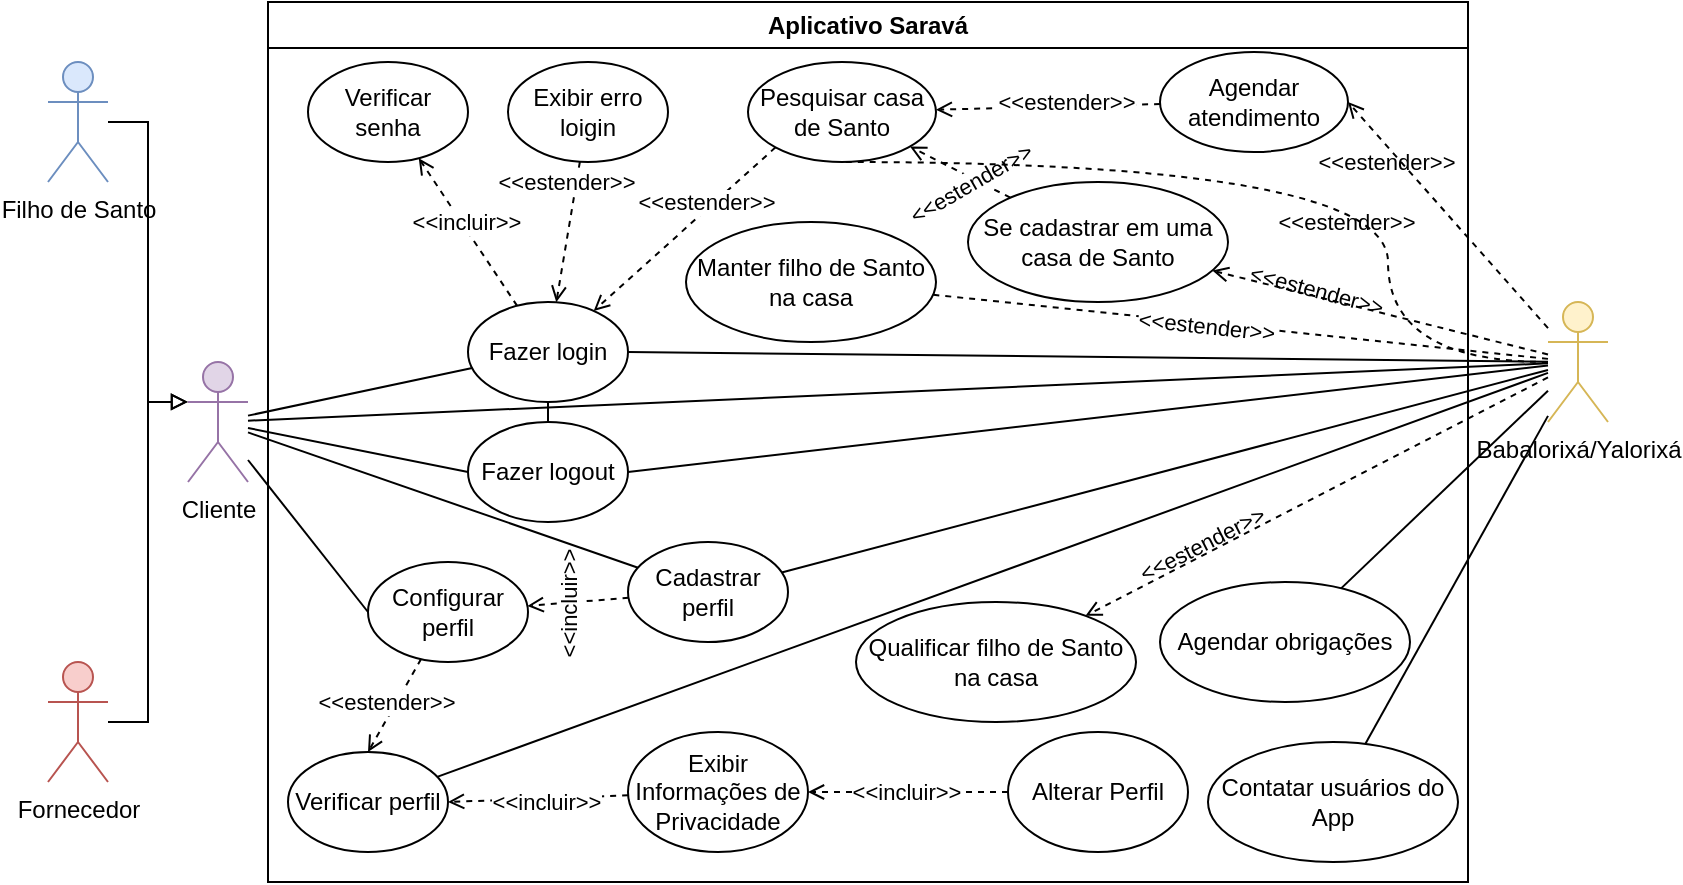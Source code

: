 <mxfile version="21.2.3" type="github">
  <diagram name="Página-1" id="OhmNyan8lqFhYJJfdhWz">
    <mxGraphModel dx="1654" dy="465" grid="1" gridSize="10" guides="1" tooltips="1" connect="1" arrows="1" fold="1" page="1" pageScale="1" pageWidth="827" pageHeight="1169" math="0" shadow="0">
      <root>
        <mxCell id="0" />
        <mxCell id="1" parent="0" />
        <mxCell id="kekUIf39OU5UKxyD_4K4-1" value="Aplicativo Saravá" style="swimlane;whiteSpace=wrap;html=1;" vertex="1" parent="1">
          <mxGeometry x="120" y="90" width="600" height="440" as="geometry" />
        </mxCell>
        <mxCell id="kekUIf39OU5UKxyD_4K4-41" style="rounded=0;orthogonalLoop=1;jettySize=auto;html=1;dashed=1;endArrow=open;endFill=0;" edge="1" parent="kekUIf39OU5UKxyD_4K4-1" source="kekUIf39OU5UKxyD_4K4-5" target="kekUIf39OU5UKxyD_4K4-40">
          <mxGeometry relative="1" as="geometry" />
        </mxCell>
        <mxCell id="kekUIf39OU5UKxyD_4K4-67" style="rounded=0;orthogonalLoop=1;jettySize=auto;html=1;endArrow=open;endFill=0;dashed=1;exitX=0;exitY=1;exitDx=0;exitDy=0;" edge="1" parent="kekUIf39OU5UKxyD_4K4-1" source="kekUIf39OU5UKxyD_4K4-66" target="kekUIf39OU5UKxyD_4K4-5">
          <mxGeometry relative="1" as="geometry">
            <mxPoint x="230" y="140" as="targetPoint" />
          </mxGeometry>
        </mxCell>
        <mxCell id="kekUIf39OU5UKxyD_4K4-5" value="Fazer login" style="ellipse;whiteSpace=wrap;html=1;" vertex="1" parent="kekUIf39OU5UKxyD_4K4-1">
          <mxGeometry x="100" y="150" width="80" height="50" as="geometry" />
        </mxCell>
        <mxCell id="kekUIf39OU5UKxyD_4K4-25" style="rounded=0;orthogonalLoop=1;jettySize=auto;html=1;endArrow=none;endFill=0;" edge="1" parent="kekUIf39OU5UKxyD_4K4-1" source="kekUIf39OU5UKxyD_4K4-23" target="kekUIf39OU5UKxyD_4K4-5">
          <mxGeometry relative="1" as="geometry" />
        </mxCell>
        <mxCell id="kekUIf39OU5UKxyD_4K4-23" value="Fazer logout" style="ellipse;whiteSpace=wrap;html=1;" vertex="1" parent="kekUIf39OU5UKxyD_4K4-1">
          <mxGeometry x="100" y="210" width="80" height="50" as="geometry" />
        </mxCell>
        <mxCell id="kekUIf39OU5UKxyD_4K4-40" value="Verificar senha" style="ellipse;whiteSpace=wrap;html=1;" vertex="1" parent="kekUIf39OU5UKxyD_4K4-1">
          <mxGeometry x="20" y="30" width="80" height="50" as="geometry" />
        </mxCell>
        <mxCell id="kekUIf39OU5UKxyD_4K4-44" style="rounded=0;orthogonalLoop=1;jettySize=auto;html=1;dashed=1;endArrow=open;endFill=0;" edge="1" parent="kekUIf39OU5UKxyD_4K4-1" source="kekUIf39OU5UKxyD_4K4-43" target="kekUIf39OU5UKxyD_4K4-5">
          <mxGeometry relative="1" as="geometry" />
        </mxCell>
        <mxCell id="kekUIf39OU5UKxyD_4K4-43" value="Exibir erro loigin" style="ellipse;whiteSpace=wrap;html=1;" vertex="1" parent="kekUIf39OU5UKxyD_4K4-1">
          <mxGeometry x="120" y="30" width="80" height="50" as="geometry" />
        </mxCell>
        <mxCell id="kekUIf39OU5UKxyD_4K4-45" value="&amp;lt;&amp;lt;estender&amp;gt;&amp;gt;" style="edgeLabel;html=1;align=center;verticalAlign=middle;resizable=0;points=[];" vertex="1" connectable="0" parent="kekUIf39OU5UKxyD_4K4-1">
          <mxGeometry x="130.002" y="90.004" as="geometry">
            <mxPoint x="19" as="offset" />
          </mxGeometry>
        </mxCell>
        <mxCell id="kekUIf39OU5UKxyD_4K4-56" value="Configurar perfil" style="ellipse;whiteSpace=wrap;html=1;perimeterSpacing=0;shadow=0;" vertex="1" parent="kekUIf39OU5UKxyD_4K4-1">
          <mxGeometry x="50" y="280" width="80" height="50" as="geometry" />
        </mxCell>
        <mxCell id="kekUIf39OU5UKxyD_4K4-59" value="Verificar perfil" style="ellipse;whiteSpace=wrap;html=1;perimeterSpacing=0;shadow=0;" vertex="1" parent="kekUIf39OU5UKxyD_4K4-1">
          <mxGeometry x="10" y="375" width="80" height="50" as="geometry" />
        </mxCell>
        <mxCell id="kekUIf39OU5UKxyD_4K4-63" style="rounded=0;orthogonalLoop=1;jettySize=auto;html=1;entryX=1;entryY=0.5;entryDx=0;entryDy=0;dashed=1;endArrow=open;endFill=0;" edge="1" parent="kekUIf39OU5UKxyD_4K4-1" source="kekUIf39OU5UKxyD_4K4-61" target="kekUIf39OU5UKxyD_4K4-59">
          <mxGeometry relative="1" as="geometry" />
        </mxCell>
        <mxCell id="kekUIf39OU5UKxyD_4K4-61" value="Exibir Informações de Privacidade" style="ellipse;whiteSpace=wrap;html=1;perimeterSpacing=0;shadow=0;" vertex="1" parent="kekUIf39OU5UKxyD_4K4-1">
          <mxGeometry x="180" y="365" width="90" height="60" as="geometry" />
        </mxCell>
        <mxCell id="kekUIf39OU5UKxyD_4K4-64" value="&amp;lt;&amp;lt;incluir&amp;gt;&amp;gt;" style="edgeLabel;html=1;align=center;verticalAlign=middle;resizable=0;points=[];rotation=0;" vertex="1" connectable="0" parent="kekUIf39OU5UKxyD_4K4-1">
          <mxGeometry x="80.002" y="110.004" as="geometry">
            <mxPoint x="19" as="offset" />
          </mxGeometry>
        </mxCell>
        <mxCell id="kekUIf39OU5UKxyD_4K4-65" value="&amp;lt;&amp;lt;incluir&amp;gt;&amp;gt;" style="edgeLabel;html=1;align=center;verticalAlign=middle;resizable=0;points=[];rotation=0;" vertex="1" connectable="0" parent="kekUIf39OU5UKxyD_4K4-1">
          <mxGeometry x="120.002" y="400.004" as="geometry">
            <mxPoint x="19" as="offset" />
          </mxGeometry>
        </mxCell>
        <mxCell id="kekUIf39OU5UKxyD_4K4-66" value="Pesquisar casa de Santo" style="ellipse;whiteSpace=wrap;html=1;" vertex="1" parent="kekUIf39OU5UKxyD_4K4-1">
          <mxGeometry x="240" y="30" width="94" height="50" as="geometry" />
        </mxCell>
        <mxCell id="kekUIf39OU5UKxyD_4K4-68" value="&amp;lt;&amp;lt;estender&amp;gt;&amp;gt;" style="edgeLabel;html=1;align=center;verticalAlign=middle;resizable=0;points=[];" vertex="1" connectable="0" parent="kekUIf39OU5UKxyD_4K4-1">
          <mxGeometry x="200.002" y="100.004" as="geometry">
            <mxPoint x="19" as="offset" />
          </mxGeometry>
        </mxCell>
        <mxCell id="kekUIf39OU5UKxyD_4K4-69" value="Se cadastrar em uma casa de Santo" style="ellipse;whiteSpace=wrap;html=1;" vertex="1" parent="kekUIf39OU5UKxyD_4K4-1">
          <mxGeometry x="350" y="90" width="130" height="60" as="geometry" />
        </mxCell>
        <mxCell id="kekUIf39OU5UKxyD_4K4-70" style="rounded=0;orthogonalLoop=1;jettySize=auto;html=1;dashed=1;endArrow=open;endFill=0;entryX=0.5;entryY=0;entryDx=0;entryDy=0;" edge="1" parent="kekUIf39OU5UKxyD_4K4-1" source="kekUIf39OU5UKxyD_4K4-56" target="kekUIf39OU5UKxyD_4K4-59">
          <mxGeometry relative="1" as="geometry">
            <mxPoint x="65" y="310" as="sourcePoint" />
            <mxPoint x="64.6" y="345" as="targetPoint" />
          </mxGeometry>
        </mxCell>
        <mxCell id="kekUIf39OU5UKxyD_4K4-90" value="&amp;lt;&amp;lt;estender&amp;gt;&amp;gt;" style="edgeLabel;html=1;align=center;verticalAlign=middle;resizable=0;points=[];" vertex="1" connectable="0" parent="kekUIf39OU5UKxyD_4K4-1">
          <mxGeometry x="40.002" y="350.004" as="geometry">
            <mxPoint x="19" as="offset" />
          </mxGeometry>
        </mxCell>
        <mxCell id="kekUIf39OU5UKxyD_4K4-91" style="rounded=0;orthogonalLoop=1;jettySize=auto;html=1;endArrow=open;endFill=0;dashed=1;" edge="1" parent="kekUIf39OU5UKxyD_4K4-1" source="kekUIf39OU5UKxyD_4K4-69" target="kekUIf39OU5UKxyD_4K4-66">
          <mxGeometry relative="1" as="geometry">
            <mxPoint x="264" y="83" as="sourcePoint" />
            <mxPoint x="159" y="148" as="targetPoint" />
          </mxGeometry>
        </mxCell>
        <mxCell id="kekUIf39OU5UKxyD_4K4-92" value="&amp;lt;&amp;lt;estender&amp;gt;&amp;gt;" style="edgeLabel;html=1;align=center;verticalAlign=middle;resizable=0;points=[];rotation=-30;" vertex="1" connectable="0" parent="kekUIf39OU5UKxyD_4K4-1">
          <mxGeometry x="334.002" y="100.004" as="geometry">
            <mxPoint x="19" as="offset" />
          </mxGeometry>
        </mxCell>
        <mxCell id="kekUIf39OU5UKxyD_4K4-93" value="Manter filho de Santo na casa" style="ellipse;whiteSpace=wrap;html=1;" vertex="1" parent="kekUIf39OU5UKxyD_4K4-1">
          <mxGeometry x="209" y="110" width="125" height="60" as="geometry" />
        </mxCell>
        <mxCell id="kekUIf39OU5UKxyD_4K4-95" value="Cadastrar perfil" style="ellipse;whiteSpace=wrap;html=1;perimeterSpacing=0;shadow=0;" vertex="1" parent="kekUIf39OU5UKxyD_4K4-1">
          <mxGeometry x="180" y="270" width="80" height="50" as="geometry" />
        </mxCell>
        <mxCell id="kekUIf39OU5UKxyD_4K4-98" style="rounded=0;orthogonalLoop=1;jettySize=auto;html=1;dashed=1;endArrow=open;endFill=0;" edge="1" parent="kekUIf39OU5UKxyD_4K4-1" source="kekUIf39OU5UKxyD_4K4-95" target="kekUIf39OU5UKxyD_4K4-56">
          <mxGeometry relative="1" as="geometry">
            <mxPoint x="192" y="314" as="sourcePoint" />
            <mxPoint x="160" y="260" as="targetPoint" />
          </mxGeometry>
        </mxCell>
        <mxCell id="kekUIf39OU5UKxyD_4K4-99" value="&amp;lt;&amp;lt;incluir&amp;gt;&amp;gt;" style="edgeLabel;html=1;align=center;verticalAlign=middle;resizable=0;points=[];rotation=-90;" vertex="1" connectable="0" parent="kekUIf39OU5UKxyD_4K4-1">
          <mxGeometry x="150.002" y="320.004" as="geometry">
            <mxPoint x="19" as="offset" />
          </mxGeometry>
        </mxCell>
        <mxCell id="kekUIf39OU5UKxyD_4K4-102" value="Qualificar filho de Santo na casa" style="ellipse;whiteSpace=wrap;html=1;" vertex="1" parent="kekUIf39OU5UKxyD_4K4-1">
          <mxGeometry x="294" y="300" width="140" height="60" as="geometry" />
        </mxCell>
        <mxCell id="kekUIf39OU5UKxyD_4K4-104" value="&amp;lt;&amp;lt;estender&amp;gt;&amp;gt;" style="edgeLabel;html=1;align=center;verticalAlign=middle;resizable=0;points=[];rotation=333;" vertex="1" connectable="0" parent="kekUIf39OU5UKxyD_4K4-1">
          <mxGeometry x="450.002" y="280.004" as="geometry">
            <mxPoint x="19" as="offset" />
          </mxGeometry>
        </mxCell>
        <mxCell id="kekUIf39OU5UKxyD_4K4-105" value="Agendar obrigações" style="ellipse;whiteSpace=wrap;html=1;" vertex="1" parent="kekUIf39OU5UKxyD_4K4-1">
          <mxGeometry x="446" y="290" width="125" height="60" as="geometry" />
        </mxCell>
        <mxCell id="kekUIf39OU5UKxyD_4K4-106" value="Agendar atendimento" style="ellipse;whiteSpace=wrap;html=1;" vertex="1" parent="kekUIf39OU5UKxyD_4K4-1">
          <mxGeometry x="446" y="25" width="94" height="50" as="geometry" />
        </mxCell>
        <mxCell id="kekUIf39OU5UKxyD_4K4-108" value="&amp;lt;&amp;lt;estender&amp;gt;&amp;gt;" style="edgeLabel;html=1;align=center;verticalAlign=middle;resizable=0;points=[];rotation=0;" vertex="1" connectable="0" parent="kekUIf39OU5UKxyD_4K4-1">
          <mxGeometry x="540.002" y="80.004" as="geometry">
            <mxPoint x="19" as="offset" />
          </mxGeometry>
        </mxCell>
        <mxCell id="kekUIf39OU5UKxyD_4K4-109" style="rounded=0;orthogonalLoop=1;jettySize=auto;html=1;endArrow=open;endFill=0;dashed=1;" edge="1" parent="kekUIf39OU5UKxyD_4K4-1" source="kekUIf39OU5UKxyD_4K4-106" target="kekUIf39OU5UKxyD_4K4-66">
          <mxGeometry relative="1" as="geometry">
            <mxPoint x="420" y="57" as="sourcePoint" />
            <mxPoint x="298" y="20" as="targetPoint" />
          </mxGeometry>
        </mxCell>
        <mxCell id="kekUIf39OU5UKxyD_4K4-110" value="&amp;lt;&amp;lt;estender&amp;gt;&amp;gt;" style="edgeLabel;html=1;align=center;verticalAlign=middle;resizable=0;points=[];rotation=0;" vertex="1" connectable="0" parent="kekUIf39OU5UKxyD_4K4-1">
          <mxGeometry x="380.002" y="50.004" as="geometry">
            <mxPoint x="19" as="offset" />
          </mxGeometry>
        </mxCell>
        <mxCell id="kekUIf39OU5UKxyD_4K4-113" value="&amp;lt;&amp;lt;estender&amp;gt;&amp;gt;" style="edgeLabel;html=1;align=center;verticalAlign=middle;resizable=0;points=[];rotation=15;" vertex="1" connectable="0" parent="kekUIf39OU5UKxyD_4K4-1">
          <mxGeometry x="540.002" y="140.004" as="geometry">
            <mxPoint x="-14.318" y="7.87" as="offset" />
          </mxGeometry>
        </mxCell>
        <mxCell id="kekUIf39OU5UKxyD_4K4-117" value="&amp;lt;&amp;lt;estender&amp;gt;&amp;gt;" style="edgeLabel;html=1;align=center;verticalAlign=middle;resizable=0;points=[];rotation=0;" vertex="1" connectable="0" parent="kekUIf39OU5UKxyD_4K4-1">
          <mxGeometry x="520.002" y="110.004" as="geometry">
            <mxPoint x="19" as="offset" />
          </mxGeometry>
        </mxCell>
        <mxCell id="kekUIf39OU5UKxyD_4K4-118" value="Contatar usuários do App" style="ellipse;whiteSpace=wrap;html=1;" vertex="1" parent="kekUIf39OU5UKxyD_4K4-1">
          <mxGeometry x="470" y="370" width="125" height="60" as="geometry" />
        </mxCell>
        <mxCell id="kekUIf39OU5UKxyD_4K4-121" value="Alterar Perfil" style="ellipse;whiteSpace=wrap;html=1;perimeterSpacing=0;shadow=0;" vertex="1" parent="kekUIf39OU5UKxyD_4K4-1">
          <mxGeometry x="370" y="365" width="90" height="60" as="geometry" />
        </mxCell>
        <mxCell id="kekUIf39OU5UKxyD_4K4-122" style="rounded=0;orthogonalLoop=1;jettySize=auto;html=1;dashed=1;endArrow=open;endFill=0;" edge="1" parent="kekUIf39OU5UKxyD_4K4-1" source="kekUIf39OU5UKxyD_4K4-121" target="kekUIf39OU5UKxyD_4K4-61">
          <mxGeometry relative="1" as="geometry">
            <mxPoint x="280" y="398.5" as="sourcePoint" />
            <mxPoint x="270" y="395" as="targetPoint" />
          </mxGeometry>
        </mxCell>
        <mxCell id="kekUIf39OU5UKxyD_4K4-123" value="&amp;lt;&amp;lt;incluir&amp;gt;&amp;gt;" style="edgeLabel;html=1;align=center;verticalAlign=middle;resizable=0;points=[];" vertex="1" connectable="0" parent="kekUIf39OU5UKxyD_4K4-1">
          <mxGeometry x="300.002" y="395.004" as="geometry">
            <mxPoint x="19" as="offset" />
          </mxGeometry>
        </mxCell>
        <mxCell id="kekUIf39OU5UKxyD_4K4-33" style="rounded=0;orthogonalLoop=1;jettySize=auto;html=1;endArrow=none;endFill=0;" edge="1" parent="1" source="kekUIf39OU5UKxyD_4K4-2" target="kekUIf39OU5UKxyD_4K4-5">
          <mxGeometry relative="1" as="geometry" />
        </mxCell>
        <mxCell id="kekUIf39OU5UKxyD_4K4-36" style="rounded=0;orthogonalLoop=1;jettySize=auto;html=1;entryX=0;entryY=0.5;entryDx=0;entryDy=0;endArrow=none;endFill=0;" edge="1" parent="1" source="kekUIf39OU5UKxyD_4K4-2" target="kekUIf39OU5UKxyD_4K4-23">
          <mxGeometry relative="1" as="geometry" />
        </mxCell>
        <mxCell id="kekUIf39OU5UKxyD_4K4-58" style="rounded=0;orthogonalLoop=1;jettySize=auto;html=1;entryX=0;entryY=0.5;entryDx=0;entryDy=0;endArrow=none;endFill=0;" edge="1" parent="1" source="kekUIf39OU5UKxyD_4K4-2" target="kekUIf39OU5UKxyD_4K4-56">
          <mxGeometry relative="1" as="geometry" />
        </mxCell>
        <mxCell id="kekUIf39OU5UKxyD_4K4-96" style="rounded=0;orthogonalLoop=1;jettySize=auto;html=1;endArrow=none;endFill=0;" edge="1" parent="1" source="kekUIf39OU5UKxyD_4K4-2" target="kekUIf39OU5UKxyD_4K4-95">
          <mxGeometry relative="1" as="geometry" />
        </mxCell>
        <mxCell id="kekUIf39OU5UKxyD_4K4-2" value="Cliente" style="shape=umlActor;verticalLabelPosition=bottom;verticalAlign=top;html=1;outlineConnect=0;fillColor=#e1d5e7;strokeColor=#9673a6;" vertex="1" parent="1">
          <mxGeometry x="80" y="270" width="30" height="60" as="geometry" />
        </mxCell>
        <mxCell id="kekUIf39OU5UKxyD_4K4-54" style="edgeStyle=orthogonalEdgeStyle;rounded=0;orthogonalLoop=1;jettySize=auto;html=1;entryX=0;entryY=0.333;entryDx=0;entryDy=0;entryPerimeter=0;endArrow=block;endFill=0;" edge="1" parent="1" source="kekUIf39OU5UKxyD_4K4-3" target="kekUIf39OU5UKxyD_4K4-2">
          <mxGeometry relative="1" as="geometry" />
        </mxCell>
        <mxCell id="kekUIf39OU5UKxyD_4K4-3" value="Fornecedor" style="shape=umlActor;verticalLabelPosition=bottom;verticalAlign=top;html=1;outlineConnect=0;fillColor=#f8cecc;strokeColor=#b85450;" vertex="1" parent="1">
          <mxGeometry x="10" y="420" width="30" height="60" as="geometry" />
        </mxCell>
        <mxCell id="kekUIf39OU5UKxyD_4K4-21" style="rounded=0;orthogonalLoop=1;jettySize=auto;html=1;entryX=1;entryY=0.5;entryDx=0;entryDy=0;endArrow=none;endFill=0;" edge="1" parent="1" source="kekUIf39OU5UKxyD_4K4-4" target="kekUIf39OU5UKxyD_4K4-5">
          <mxGeometry relative="1" as="geometry" />
        </mxCell>
        <mxCell id="kekUIf39OU5UKxyD_4K4-39" style="rounded=0;orthogonalLoop=1;jettySize=auto;html=1;entryX=1;entryY=0.5;entryDx=0;entryDy=0;endArrow=none;endFill=0;" edge="1" parent="1" source="kekUIf39OU5UKxyD_4K4-4" target="kekUIf39OU5UKxyD_4K4-23">
          <mxGeometry relative="1" as="geometry" />
        </mxCell>
        <mxCell id="kekUIf39OU5UKxyD_4K4-62" style="rounded=0;orthogonalLoop=1;jettySize=auto;html=1;endArrow=none;endFill=0;" edge="1" parent="1" source="kekUIf39OU5UKxyD_4K4-4" target="kekUIf39OU5UKxyD_4K4-59">
          <mxGeometry relative="1" as="geometry" />
        </mxCell>
        <mxCell id="kekUIf39OU5UKxyD_4K4-94" style="rounded=0;orthogonalLoop=1;jettySize=auto;html=1;endArrow=none;endFill=0;dashed=1;" edge="1" parent="1" source="kekUIf39OU5UKxyD_4K4-4" target="kekUIf39OU5UKxyD_4K4-93">
          <mxGeometry relative="1" as="geometry" />
        </mxCell>
        <mxCell id="kekUIf39OU5UKxyD_4K4-97" style="rounded=0;orthogonalLoop=1;jettySize=auto;html=1;endArrow=none;endFill=0;" edge="1" parent="1" source="kekUIf39OU5UKxyD_4K4-4" target="kekUIf39OU5UKxyD_4K4-95">
          <mxGeometry relative="1" as="geometry" />
        </mxCell>
        <mxCell id="kekUIf39OU5UKxyD_4K4-103" style="rounded=0;orthogonalLoop=1;jettySize=auto;html=1;dashed=1;endArrow=open;endFill=0;" edge="1" parent="1" source="kekUIf39OU5UKxyD_4K4-4" target="kekUIf39OU5UKxyD_4K4-102">
          <mxGeometry relative="1" as="geometry" />
        </mxCell>
        <mxCell id="kekUIf39OU5UKxyD_4K4-107" style="rounded=0;orthogonalLoop=1;jettySize=auto;html=1;dashed=1;entryX=1;entryY=0.5;entryDx=0;entryDy=0;endArrow=open;endFill=0;" edge="1" parent="1" source="kekUIf39OU5UKxyD_4K4-4" target="kekUIf39OU5UKxyD_4K4-106">
          <mxGeometry relative="1" as="geometry" />
        </mxCell>
        <mxCell id="kekUIf39OU5UKxyD_4K4-111" style="rounded=0;orthogonalLoop=1;jettySize=auto;html=1;endArrow=none;endFill=0;" edge="1" parent="1" source="kekUIf39OU5UKxyD_4K4-4" target="kekUIf39OU5UKxyD_4K4-105">
          <mxGeometry relative="1" as="geometry" />
        </mxCell>
        <mxCell id="kekUIf39OU5UKxyD_4K4-112" style="rounded=0;orthogonalLoop=1;jettySize=auto;html=1;dashed=1;endArrow=open;endFill=0;" edge="1" parent="1" source="kekUIf39OU5UKxyD_4K4-4" target="kekUIf39OU5UKxyD_4K4-69">
          <mxGeometry relative="1" as="geometry" />
        </mxCell>
        <mxCell id="kekUIf39OU5UKxyD_4K4-116" style="rounded=0;orthogonalLoop=1;jettySize=auto;html=1;startArrow=none;startFill=0;edgeStyle=orthogonalEdgeStyle;curved=1;endArrow=none;endFill=0;dashed=1;" edge="1" parent="1" source="kekUIf39OU5UKxyD_4K4-4" target="kekUIf39OU5UKxyD_4K4-66">
          <mxGeometry relative="1" as="geometry">
            <Array as="points">
              <mxPoint x="680" y="270" />
              <mxPoint x="680" y="170" />
            </Array>
          </mxGeometry>
        </mxCell>
        <mxCell id="kekUIf39OU5UKxyD_4K4-119" style="rounded=0;orthogonalLoop=1;jettySize=auto;html=1;endArrow=none;endFill=0;" edge="1" parent="1" source="kekUIf39OU5UKxyD_4K4-4" target="kekUIf39OU5UKxyD_4K4-118">
          <mxGeometry relative="1" as="geometry" />
        </mxCell>
        <mxCell id="kekUIf39OU5UKxyD_4K4-120" style="rounded=0;orthogonalLoop=1;jettySize=auto;html=1;endArrow=none;endFill=0;" edge="1" parent="1" source="kekUIf39OU5UKxyD_4K4-4" target="kekUIf39OU5UKxyD_4K4-2">
          <mxGeometry relative="1" as="geometry" />
        </mxCell>
        <mxCell id="kekUIf39OU5UKxyD_4K4-4" value="Babalorixá/Yalorixá" style="shape=umlActor;verticalLabelPosition=bottom;verticalAlign=top;html=1;outlineConnect=0;fillColor=#fff2cc;strokeColor=#d6b656;" vertex="1" parent="1">
          <mxGeometry x="760" y="240" width="30" height="60" as="geometry" />
        </mxCell>
        <mxCell id="kekUIf39OU5UKxyD_4K4-55" style="edgeStyle=orthogonalEdgeStyle;rounded=0;orthogonalLoop=1;jettySize=auto;html=1;entryX=0;entryY=0.333;entryDx=0;entryDy=0;entryPerimeter=0;endArrow=block;endFill=0;" edge="1" parent="1" source="kekUIf39OU5UKxyD_4K4-27" target="kekUIf39OU5UKxyD_4K4-2">
          <mxGeometry relative="1" as="geometry" />
        </mxCell>
        <mxCell id="kekUIf39OU5UKxyD_4K4-27" value="Filho de Santo" style="shape=umlActor;verticalLabelPosition=bottom;verticalAlign=top;html=1;fillColor=#dae8fc;strokeColor=#6c8ebf;" vertex="1" parent="1">
          <mxGeometry x="10" y="120" width="30" height="60" as="geometry" />
        </mxCell>
        <mxCell id="kekUIf39OU5UKxyD_4K4-114" value="&amp;lt;&amp;lt;estender&amp;gt;&amp;gt;" style="edgeLabel;html=1;align=center;verticalAlign=middle;resizable=0;points=[];rotation=6;" vertex="1" connectable="0" parent="1">
          <mxGeometry x="570.002" y="250.004" as="geometry">
            <mxPoint x="19" as="offset" />
          </mxGeometry>
        </mxCell>
      </root>
    </mxGraphModel>
  </diagram>
</mxfile>

